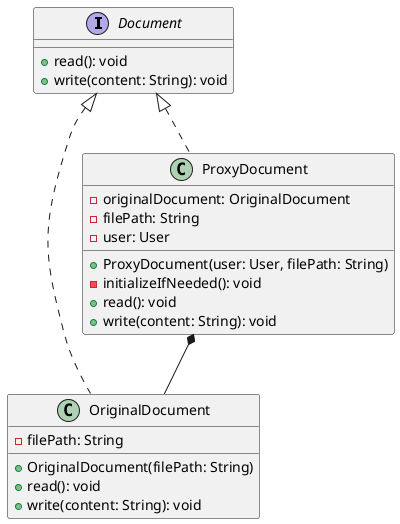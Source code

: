 @startuml

interface Document {
    +read(): void
    +write(content: String): void
}

class OriginalDocument {  
    -filePath: String
    +OriginalDocument(filePath: String)
    +read(): void
    +write(content: String): void
}

class ProxyDocument {
    -originalDocument: OriginalDocument
    -filePath: String
    -user: User
    +ProxyDocument(user: User, filePath: String)
    -initializeIfNeeded(): void
    +read(): void
    +write(content: String): void
}



Document <|.. OriginalDocument
Document <|.. ProxyDocument

' Composition
ProxyDocument *-- OriginalDocument


@enduml
